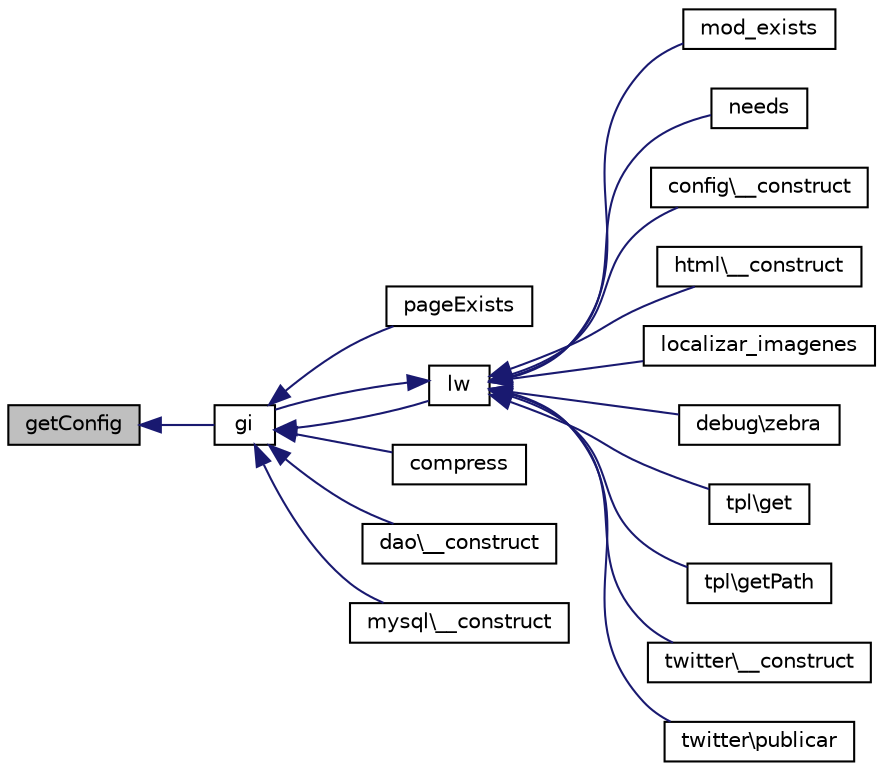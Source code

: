digraph "getConfig"
{
  edge [fontname="Helvetica",fontsize="10",labelfontname="Helvetica",labelfontsize="10"];
  node [fontname="Helvetica",fontsize="10",shape=record];
  rankdir="LR";
  Node1 [label="getConfig",height=0.2,width=0.4,color="black", fillcolor="grey75", style="filled" fontcolor="black"];
  Node1 -> Node2 [dir="back",color="midnightblue",fontsize="10",style="solid",fontname="Helvetica"];
  Node2 [label="gi",height=0.2,width=0.4,color="black", fillcolor="white", style="filled",URL="$d1/de5/classlw.html#a2a82141a13e0594d6ebd540801a927b7"];
  Node2 -> Node3 [dir="back",color="midnightblue",fontsize="10",style="solid",fontname="Helvetica"];
  Node3 [label="pageExists",height=0.2,width=0.4,color="black", fillcolor="white", style="filled",URL="$d1/de5/classlw.html#a373d0d56d75bed4f27708430d94c1895"];
  Node2 -> Node4 [dir="back",color="midnightblue",fontsize="10",style="solid",fontname="Helvetica"];
  Node4 [label="lw",height=0.2,width=0.4,color="black", fillcolor="white", style="filled",URL="$df/dfd/core_2leafwork_8php.html#a471b391fa50a15b9d3e9d63d0a3dac27"];
  Node4 -> Node2 [dir="back",color="midnightblue",fontsize="10",style="solid",fontname="Helvetica"];
  Node4 -> Node5 [dir="back",color="midnightblue",fontsize="10",style="solid",fontname="Helvetica"];
  Node5 [label="mod_exists",height=0.2,width=0.4,color="black", fillcolor="white", style="filled",URL="$d1/de5/classlw.html#aba61508ddf1137390531f5df811276a4"];
  Node4 -> Node6 [dir="back",color="midnightblue",fontsize="10",style="solid",fontname="Helvetica"];
  Node6 [label="needs",height=0.2,width=0.4,color="black", fillcolor="white", style="filled",URL="$df/dfd/core_2leafwork_8php.html#adcaf2d4b67f681ea3e30f0dc753ffc3d"];
  Node4 -> Node7 [dir="back",color="midnightblue",fontsize="10",style="solid",fontname="Helvetica"];
  Node7 [label="config\\__construct",height=0.2,width=0.4,color="black", fillcolor="white", style="filled",URL="$dc/dd1/classconfig.html#a095c5d389db211932136b53f25f39685"];
  Node4 -> Node8 [dir="back",color="midnightblue",fontsize="10",style="solid",fontname="Helvetica"];
  Node8 [label="html\\__construct",height=0.2,width=0.4,color="black", fillcolor="white", style="filled",URL="$d9/d2a/classhtml.html#a095c5d389db211932136b53f25f39685"];
  Node4 -> Node9 [dir="back",color="midnightblue",fontsize="10",style="solid",fontname="Helvetica"];
  Node9 [label="localizar_imagenes",height=0.2,width=0.4,color="black", fillcolor="white", style="filled",URL="$d7/dfb/css__compressor_8php.html#a038ed1c66ff65337c153d206e6258fe8"];
  Node4 -> Node10 [dir="back",color="midnightblue",fontsize="10",style="solid",fontname="Helvetica"];
  Node10 [label="debug\\zebra",height=0.2,width=0.4,color="black", fillcolor="white", style="filled",URL="$d4/d16/classdebug.html#a6472998e0c4b13f59a2b00473032dc15"];
  Node4 -> Node11 [dir="back",color="midnightblue",fontsize="10",style="solid",fontname="Helvetica"];
  Node11 [label="tpl\\get",height=0.2,width=0.4,color="black", fillcolor="white", style="filled",URL="$dc/d1b/classtpl.html#aa894a674f303f1f4d88d86b3e2dae068"];
  Node4 -> Node12 [dir="back",color="midnightblue",fontsize="10",style="solid",fontname="Helvetica"];
  Node12 [label="tpl\\getPath",height=0.2,width=0.4,color="black", fillcolor="white", style="filled",URL="$dc/d1b/classtpl.html#a30c5c67b2bf8e2e2ccc7e361faa20afe"];
  Node4 -> Node13 [dir="back",color="midnightblue",fontsize="10",style="solid",fontname="Helvetica"];
  Node13 [label="twitter\\__construct",height=0.2,width=0.4,color="black", fillcolor="white", style="filled",URL="$db/d38/classtwitter.html#a095c5d389db211932136b53f25f39685"];
  Node4 -> Node14 [dir="back",color="midnightblue",fontsize="10",style="solid",fontname="Helvetica"];
  Node14 [label="twitter\\publicar",height=0.2,width=0.4,color="black", fillcolor="white", style="filled",URL="$db/d38/classtwitter.html#a03152964b365754fcf7e76902762da37"];
  Node2 -> Node15 [dir="back",color="midnightblue",fontsize="10",style="solid",fontname="Helvetica"];
  Node15 [label="compress",height=0.2,width=0.4,color="black", fillcolor="white", style="filled",URL="$d7/dfb/css__compressor_8php.html#aa258b37cddeda5e6637303fe9acd0604"];
  Node2 -> Node16 [dir="back",color="midnightblue",fontsize="10",style="solid",fontname="Helvetica"];
  Node16 [label="dao\\__construct",height=0.2,width=0.4,color="black", fillcolor="white", style="filled",URL="$d9/d70/classdao.html#a095c5d389db211932136b53f25f39685"];
  Node2 -> Node17 [dir="back",color="midnightblue",fontsize="10",style="solid",fontname="Helvetica"];
  Node17 [label="mysql\\__construct",height=0.2,width=0.4,color="black", fillcolor="white", style="filled",URL="$dd/d55/classmysql.html#a095c5d389db211932136b53f25f39685"];
}
